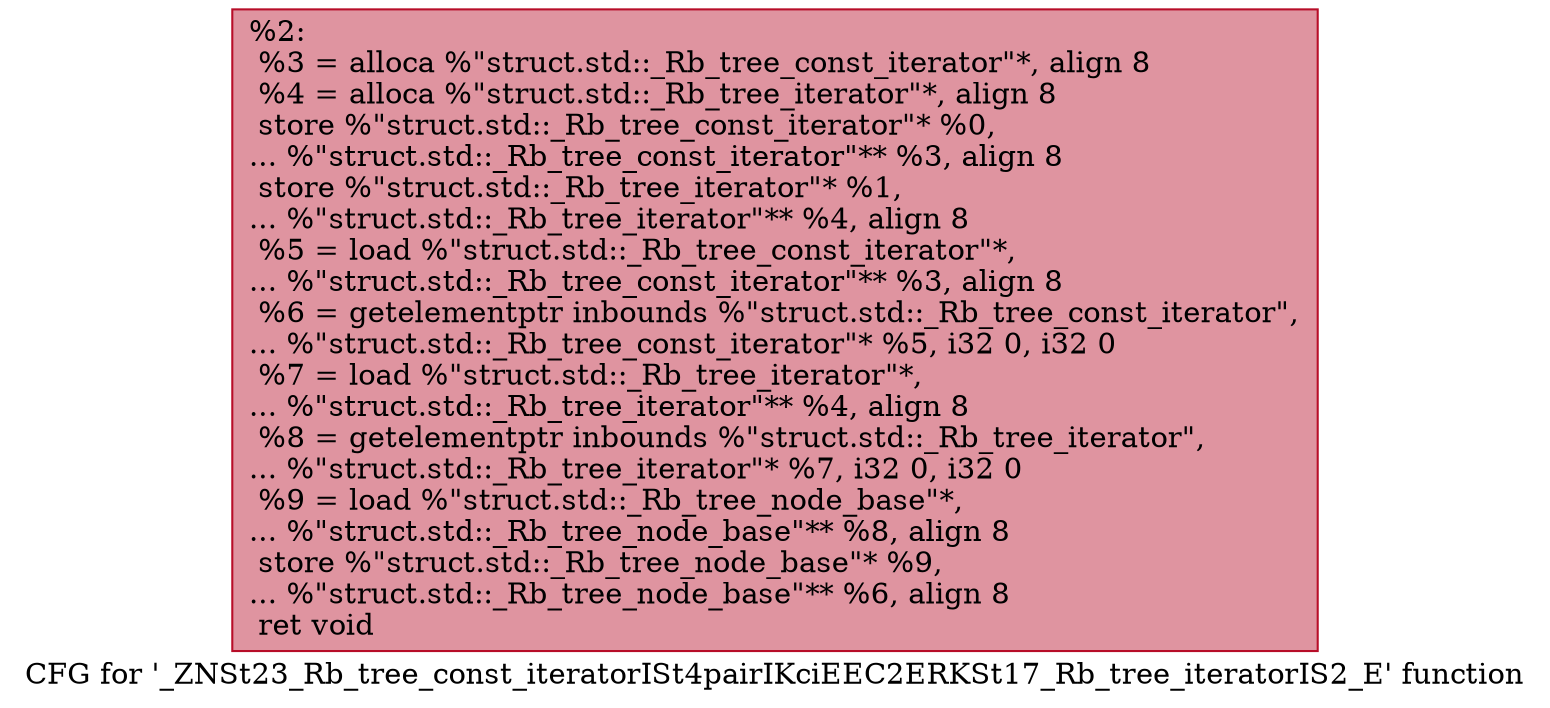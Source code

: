digraph "CFG for '_ZNSt23_Rb_tree_const_iteratorISt4pairIKciEEC2ERKSt17_Rb_tree_iteratorIS2_E' function" {
	label="CFG for '_ZNSt23_Rb_tree_const_iteratorISt4pairIKciEEC2ERKSt17_Rb_tree_iteratorIS2_E' function";

	Node0x557bfd50d720 [shape=record,color="#b70d28ff", style=filled, fillcolor="#b70d2870",label="{%2:\l  %3 = alloca %\"struct.std::_Rb_tree_const_iterator\"*, align 8\l  %4 = alloca %\"struct.std::_Rb_tree_iterator\"*, align 8\l  store %\"struct.std::_Rb_tree_const_iterator\"* %0,\l... %\"struct.std::_Rb_tree_const_iterator\"** %3, align 8\l  store %\"struct.std::_Rb_tree_iterator\"* %1,\l... %\"struct.std::_Rb_tree_iterator\"** %4, align 8\l  %5 = load %\"struct.std::_Rb_tree_const_iterator\"*,\l... %\"struct.std::_Rb_tree_const_iterator\"** %3, align 8\l  %6 = getelementptr inbounds %\"struct.std::_Rb_tree_const_iterator\",\l... %\"struct.std::_Rb_tree_const_iterator\"* %5, i32 0, i32 0\l  %7 = load %\"struct.std::_Rb_tree_iterator\"*,\l... %\"struct.std::_Rb_tree_iterator\"** %4, align 8\l  %8 = getelementptr inbounds %\"struct.std::_Rb_tree_iterator\",\l... %\"struct.std::_Rb_tree_iterator\"* %7, i32 0, i32 0\l  %9 = load %\"struct.std::_Rb_tree_node_base\"*,\l... %\"struct.std::_Rb_tree_node_base\"** %8, align 8\l  store %\"struct.std::_Rb_tree_node_base\"* %9,\l... %\"struct.std::_Rb_tree_node_base\"** %6, align 8\l  ret void\l}"];
}
